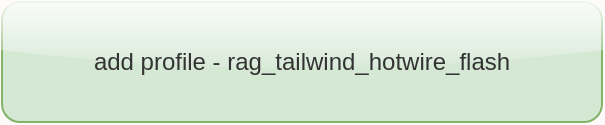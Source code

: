 <mxfile>
  <diagram id="1AB" name="In progress">
    <mxGraphModel dx="0" dy="0" background="#FFFAFA" grid="0" gridSize="10" guides="1" tooltips="1" connect="1" arrows="1" fold="1" page="1" pageScale="1" pageWidth="1169" pageHeight="827" math="0" shadow="0">
      <root>
        <mxCell id="page_root_1AB" parent="1AB"/>
        <mxCell id="node_root_1AB" parent="page_root_1AB"/>
        <mxCell id="1AB-2" value="add profile - rag_tailwind_hotwire_flash" style="whiteSpace=wrap;html=1;rounded=1;glass=1;fillColor=#d5e8d4;strokeColor=#82b366;fontColor=#333333" vertex="1" parent="node_root_1AB">
          <mxGeometry x="10" y="10" width="300" height="60" as="geometry"/>
        </mxCell>
      </root>
    </mxGraphModel>
  </diagram>
  <diagram id="NEC" name="To Do">
    <mxGraphModel dx="0" dy="0" background="#FFFAFA" grid="0" gridSize="10" guides="1" tooltips="1" connect="1" arrows="1" fold="1" page="1" pageScale="1" pageWidth="1169" pageHeight="827" math="0" shadow="0">
      <root>
        <mxCell id="page_root_NEC" parent="NEC"/>
        <mxCell id="node_root_NEC" parent="page_root_NEC"/>
        <mxCell id="NEC-2" value="add google fonts" style="whiteSpace=wrap;html=1;rounded=1;glass=1;fillColor=#dae8fc;strokeColor=#6c8ebf;fontColor=#333333" vertex="1" parent="node_root_NEC">
          <mxGeometry x="10" y="10" width="300" height="60" as="geometry"/>
        </mxCell>
        <mxCell id="NEC-3" value="broken profile - tailwind-hotwire-form - tailwind-hotwire-form-search, tailwind-hotwire-flash, " style="whiteSpace=wrap;html=1;rounded=1;glass=1;fillColor=#dae8fc;strokeColor=#6c8ebf;fontColor=#333333" vertex="1" parent="node_root_NEC">
          <mxGeometry x="330" y="10" width="300" height="60" as="geometry"/>
        </mxCell>
        <mxCell id="NEC-4" value="look at the sample tailwind pages in P7 and turn them into an addon" style="whiteSpace=wrap;html=1;rounded=1;glass=1;fillColor=#dae8fc;strokeColor=#6c8ebf;fontColor=#333333" vertex="1" parent="node_root_NEC">
          <mxGeometry x="650" y="10" width="300" height="60" as="geometry"/>
        </mxCell>
        <mxCell id="NEC-5" value="add auto open flag to profile and command line" style="whiteSpace=wrap;html=1;rounded=1;glass=1;fillColor=#dae8fc;strokeColor=#6c8ebf;fontColor=#333333" vertex="1" parent="node_root_NEC">
          <mxGeometry x="10" y="90" width="300" height="60" as="geometry"/>
        </mxCell>
        <mxCell id="NEC-6" value="add profile - stimulas" style="whiteSpace=wrap;html=1;rounded=1;glass=1;fillColor=#dae8fc;strokeColor=#6c8ebf;fontColor=#333333" vertex="1" parent="node_root_NEC">
          <mxGeometry x="330" y="90" width="300" height="60" as="geometry"/>
        </mxCell>
        <mxCell id="NEC-7" value="add profile - hotwire" style="whiteSpace=wrap;html=1;rounded=1;glass=1;fillColor=#dae8fc;strokeColor=#6c8ebf;fontColor=#333333" vertex="1" parent="node_root_NEC">
          <mxGeometry x="650" y="90" width="300" height="60" as="geometry"/>
        </mxCell>
        <mxCell id="NEC-8" value="add profile - turbo" style="whiteSpace=wrap;html=1;rounded=1;glass=1;fillColor=#dae8fc;strokeColor=#6c8ebf;fontColor=#333333" vertex="1" parent="node_root_NEC">
          <mxGeometry x="10" y="170" width="300" height="60" as="geometry"/>
        </mxCell>
        <mxCell id="NEC-9" value="add profile - vue" style="whiteSpace=wrap;html=1;rounded=1;glass=1;fillColor=#dae8fc;strokeColor=#6c8ebf;fontColor=#333333" vertex="1" parent="node_root_NEC">
          <mxGeometry x="330" y="170" width="300" height="60" as="geometry"/>
        </mxCell>
        <mxCell id="NEC-10" value="add profile - svelte" style="whiteSpace=wrap;html=1;rounded=1;glass=1;fillColor=#dae8fc;strokeColor=#6c8ebf;fontColor=#333333" vertex="1" parent="node_root_NEC">
          <mxGeometry x="650" y="170" width="300" height="60" as="geometry"/>
        </mxCell>
        <mxCell id="NEC-11" value="add profile - react" style="whiteSpace=wrap;html=1;rounded=1;glass=1;fillColor=#dae8fc;strokeColor=#6c8ebf;fontColor=#333333" vertex="1" parent="node_root_NEC">
          <mxGeometry x="10" y="250" width="300" height="60" as="geometry"/>
        </mxCell>
        <mxCell id="NEC-12" value="add profile - vite" style="whiteSpace=wrap;html=1;rounded=1;glass=1;fillColor=#dae8fc;strokeColor=#6c8ebf;fontColor=#333333" vertex="1" parent="node_root_NEC">
          <mxGeometry x="330" y="250" width="300" height="60" as="geometry"/>
        </mxCell>
        <mxCell id="NEC-13" value="add profile - docker" style="whiteSpace=wrap;html=1;rounded=1;glass=1;fillColor=#dae8fc;strokeColor=#6c8ebf;fontColor=#333333" vertex="1" parent="node_root_NEC">
          <mxGeometry x="650" y="250" width="300" height="60" as="geometry"/>
        </mxCell>
        <mxCell id="NEC-14" value="add encryption" style="whiteSpace=wrap;html=1;rounded=1;glass=1;fillColor=#dae8fc;strokeColor=#6c8ebf;fontColor=#333333" vertex="1" parent="node_root_NEC">
          <mxGeometry x="10" y="330" width="300" height="60" as="geometry"/>
        </mxCell>
        <mxCell id="NEC-15" value="cli help support for diff" style="whiteSpace=wrap;html=1;rounded=1;glass=1;fillColor=#dae8fc;strokeColor=#6c8ebf;fontColor=#333333" vertex="1" parent="node_root_NEC">
          <mxGeometry x="330" y="330" width="300" height="60" as="geometry"/>
        </mxCell>
        <mxCell id="NEC-16" value="cli support for rails new (rag new should work like rails new) - buggy, need to work through" style="whiteSpace=wrap;html=1;rounded=1;glass=1;fillColor=#dae8fc;strokeColor=#6c8ebf;fontColor=#333333" vertex="1" parent="node_root_NEC">
          <mxGeometry x="650" y="330" width="300" height="60" as="geometry"/>
        </mxCell>
        <mxCell id="NEC-17" value="need an option for deleting target project path" style="whiteSpace=wrap;html=1;rounded=1;glass=1;fillColor=#dae8fc;strokeColor=#6c8ebf;fontColor=#333333" vertex="1" parent="node_root_NEC">
          <mxGeometry x="10" y="410" width="300" height="60" as="geometry"/>
        </mxCell>
      </root>
    </mxGraphModel>
  </diagram>
  <diagram id="5mz" name="Done">
    <mxGraphModel dx="0" dy="0" background="#FFFAFA" grid="0" gridSize="10" guides="1" tooltips="1" connect="1" arrows="1" fold="1" page="1" pageScale="1" pageWidth="1169" pageHeight="827" math="0" shadow="0">
      <root>
        <mxCell id="page_root_5mz" parent="5mz"/>
        <mxCell id="node_root_5mz" parent="page_root_5mz"/>
        <mxCell id="5mz-2" value="add addon - acts_as_list" style="whiteSpace=wrap;html=1;rounded=1;glass=1;fillColor=#f8cecc;strokeColor=#b85450;fontColor=#333333" vertex="1" parent="node_root_5mz">
          <mxGeometry x="10" y="10" width="300" height="60" as="geometry"/>
        </mxCell>
        <mxCell id="5mz-3" value="add addon - administrate" style="whiteSpace=wrap;html=1;rounded=1;glass=1;fillColor=#f8cecc;strokeColor=#b85450;fontColor=#333333" vertex="1" parent="node_root_5mz">
          <mxGeometry x="330" y="10" width="300" height="60" as="geometry"/>
        </mxCell>
        <mxCell id="5mz-4" value="add addon - annotate" style="whiteSpace=wrap;html=1;rounded=1;glass=1;fillColor=#f8cecc;strokeColor=#b85450;fontColor=#333333" vertex="1" parent="node_root_5mz">
          <mxGeometry x="650" y="10" width="300" height="60" as="geometry"/>
        </mxCell>
        <mxCell id="5mz-5" value="add addon - bcrypt" style="whiteSpace=wrap;html=1;rounded=1;glass=1;fillColor=#f8cecc;strokeColor=#b85450;fontColor=#333333" vertex="1" parent="node_root_5mz">
          <mxGeometry x="10" y="90" width="300" height="60" as="geometry"/>
        </mxCell>
        <mxCell id="5mz-6" value="add addon - browser" style="whiteSpace=wrap;html=1;rounded=1;glass=1;fillColor=#f8cecc;strokeColor=#b85450;fontColor=#333333" vertex="1" parent="node_root_5mz">
          <mxGeometry x="330" y="90" width="300" height="60" as="geometry"/>
        </mxCell>
        <mxCell id="5mz-7" value="add addon - chartkick" style="whiteSpace=wrap;html=1;rounded=1;glass=1;fillColor=#f8cecc;strokeColor=#b85450;fontColor=#333333" vertex="1" parent="node_root_5mz">
          <mxGeometry x="650" y="90" width="300" height="60" as="geometry"/>
        </mxCell>
        <mxCell id="5mz-8" value="add addon - dotenv" style="whiteSpace=wrap;html=1;rounded=1;glass=1;fillColor=#f8cecc;strokeColor=#b85450;fontColor=#333333" vertex="1" parent="node_root_5mz">
          <mxGeometry x="10" y="170" width="300" height="60" as="geometry"/>
        </mxCell>
        <mxCell id="5mz-9" value="add addon - faker" style="whiteSpace=wrap;html=1;rounded=1;glass=1;fillColor=#f8cecc;strokeColor=#b85450;fontColor=#333333" vertex="1" parent="node_root_5mz">
          <mxGeometry x="330" y="170" width="300" height="60" as="geometry"/>
        </mxCell>
        <mxCell id="5mz-10" value="add addon - groupdate" style="whiteSpace=wrap;html=1;rounded=1;glass=1;fillColor=#f8cecc;strokeColor=#b85450;fontColor=#333333" vertex="1" parent="node_root_5mz">
          <mxGeometry x="650" y="170" width="300" height="60" as="geometry"/>
        </mxCell>
        <mxCell id="5mz-11" value="add addon - hexapdf" style="whiteSpace=wrap;html=1;rounded=1;glass=1;fillColor=#f8cecc;strokeColor=#b85450;fontColor=#333333" vertex="1" parent="node_root_5mz">
          <mxGeometry x="10" y="250" width="300" height="60" as="geometry"/>
        </mxCell>
        <mxCell id="5mz-12" value="add addon - httparty" style="whiteSpace=wrap;html=1;rounded=1;glass=1;fillColor=#f8cecc;strokeColor=#b85450;fontColor=#333333" vertex="1" parent="node_root_5mz">
          <mxGeometry x="330" y="250" width="300" height="60" as="geometry"/>
        </mxCell>
        <mxCell id="5mz-13" value="add addon - honeybadger" style="whiteSpace=wrap;html=1;rounded=1;glass=1;fillColor=#f8cecc;strokeColor=#b85450;fontColor=#333333" vertex="1" parent="node_root_5mz">
          <mxGeometry x="650" y="250" width="300" height="60" as="geometry"/>
        </mxCell>
        <mxCell id="5mz-14" value="add addon - lograge" style="whiteSpace=wrap;html=1;rounded=1;glass=1;fillColor=#f8cecc;strokeColor=#b85450;fontColor=#333333" vertex="1" parent="node_root_5mz">
          <mxGeometry x="10" y="330" width="300" height="60" as="geometry"/>
        </mxCell>
        <mxCell id="5mz-15" value="add addon - mini_magick" style="whiteSpace=wrap;html=1;rounded=1;glass=1;fillColor=#f8cecc;strokeColor=#b85450;fontColor=#333333" vertex="1" parent="node_root_5mz">
          <mxGeometry x="330" y="330" width="300" height="60" as="geometry"/>
        </mxCell>
        <mxCell id="5mz-16" value="add addon - motor_magick" style="whiteSpace=wrap;html=1;rounded=1;glass=1;fillColor=#f8cecc;strokeColor=#b85450;fontColor=#333333" vertex="1" parent="node_root_5mz">
          <mxGeometry x="650" y="330" width="300" height="60" as="geometry"/>
        </mxCell>
        <mxCell id="5mz-17" value="add addon - public_suffix" style="whiteSpace=wrap;html=1;rounded=1;glass=1;fillColor=#f8cecc;strokeColor=#b85450;fontColor=#333333" vertex="1" parent="node_root_5mz">
          <mxGeometry x="10" y="410" width="300" height="60" as="geometry"/>
        </mxCell>
        <mxCell id="5mz-18" value="add addon - phony_rails" style="whiteSpace=wrap;html=1;rounded=1;glass=1;fillColor=#f8cecc;strokeColor=#b85450;fontColor=#333333" vertex="1" parent="node_root_5mz">
          <mxGeometry x="330" y="410" width="300" height="60" as="geometry"/>
        </mxCell>
        <mxCell id="5mz-19" value="add addon - rails_html_sanitizer" style="whiteSpace=wrap;html=1;rounded=1;glass=1;fillColor=#f8cecc;strokeColor=#b85450;fontColor=#333333" vertex="1" parent="node_root_5mz">
          <mxGeometry x="650" y="410" width="300" height="60" as="geometry"/>
        </mxCell>
        <mxCell id="5mz-20" value="add addon - redcarpet" style="whiteSpace=wrap;html=1;rounded=1;glass=1;fillColor=#f8cecc;strokeColor=#b85450;fontColor=#333333" vertex="1" parent="node_root_5mz">
          <mxGeometry x="10" y="490" width="300" height="60" as="geometry"/>
        </mxCell>
        <mxCell id="5mz-21" value="add addon - groupdate" style="whiteSpace=wrap;html=1;rounded=1;glass=1;fillColor=#f8cecc;strokeColor=#b85450;fontColor=#333333" vertex="1" parent="node_root_5mz">
          <mxGeometry x="330" y="490" width="300" height="60" as="geometry"/>
        </mxCell>
        <mxCell id="5mz-22" value="add addon - rubocop" style="whiteSpace=wrap;html=1;rounded=1;glass=1;fillColor=#f8cecc;strokeColor=#b85450;fontColor=#333333" vertex="1" parent="node_root_5mz">
          <mxGeometry x="650" y="490" width="300" height="60" as="geometry"/>
        </mxCell>
        <mxCell id="5mz-23" value="add addon - twilio_ruby" style="whiteSpace=wrap;html=1;rounded=1;glass=1;fillColor=#f8cecc;strokeColor=#b85450;fontColor=#333333" vertex="1" parent="node_root_5mz">
          <mxGeometry x="10" y="570" width="300" height="60" as="geometry"/>
        </mxCell>
        <mxCell id="5mz-24" value="add profile - tailwind-emulating-bootstrap" style="whiteSpace=wrap;html=1;rounded=1;glass=1;fillColor=#f8cecc;strokeColor=#b85450;fontColor=#333333" vertex="1" parent="node_root_5mz">
          <mxGeometry x="330" y="570" width="300" height="60" as="geometry"/>
        </mxCell>
        <mxCell id="5mz-25" value="add profile - tailwind-hotwire-form-search" style="whiteSpace=wrap;html=1;rounded=1;glass=1;fillColor=#f8cecc;strokeColor=#b85450;fontColor=#333333" vertex="1" parent="node_root_5mz">
          <mxGeometry x="650" y="570" width="300" height="60" as="geometry"/>
        </mxCell>
        <mxCell id="5mz-26" value="add profile - tailwind-hotwire-form" style="whiteSpace=wrap;html=1;rounded=1;glass=1;fillColor=#f8cecc;strokeColor=#b85450;fontColor=#333333" vertex="1" parent="node_root_5mz">
          <mxGeometry x="10" y="650" width="300" height="60" as="geometry"/>
        </mxCell>
        <mxCell id="5mz-27" value="add profile - tailwind-hotwire" style="whiteSpace=wrap;html=1;rounded=1;glass=1;fillColor=#f8cecc;strokeColor=#b85450;fontColor=#333333" vertex="1" parent="node_root_5mz">
          <mxGeometry x="330" y="650" width="300" height="60" as="geometry"/>
        </mxCell>
        <mxCell id="5mz-28" value="add profile - import-map" style="whiteSpace=wrap;html=1;rounded=1;glass=1;fillColor=#f8cecc;strokeColor=#b85450;fontColor=#333333" vertex="1" parent="node_root_5mz">
          <mxGeometry x="650" y="650" width="300" height="60" as="geometry"/>
        </mxCell>
        <mxCell id="5mz-29" value="profile - fix the bootstrap profile" style="whiteSpace=wrap;html=1;rounded=1;glass=1;fillColor=#f8cecc;strokeColor=#b85450;fontColor=#333333" vertex="1" parent="node_root_5mz">
          <mxGeometry x="10" y="730" width="300" height="60" as="geometry"/>
        </mxCell>
        <mxCell id="5mz-30" value="cli support for profile" style="whiteSpace=wrap;html=1;rounded=1;glass=1;fillColor=#f8cecc;strokeColor=#b85450;fontColor=#333333" vertex="1" parent="node_root_5mz">
          <mxGeometry x="330" y="730" width="300" height="60" as="geometry"/>
        </mxCell>
        <mxCell id="5mz-31" value="separate CLI methods into include modules" style="whiteSpace=wrap;html=1;rounded=1;glass=1;fillColor=#f8cecc;strokeColor=#b85450;fontColor=#333333" vertex="1" parent="node_root_5mz">
          <mxGeometry x="650" y="730" width="300" height="60" as="geometry"/>
        </mxCell>
        <mxCell id="5mz-32" value="cli support for diff" style="whiteSpace=wrap;html=1;rounded=1;glass=1;fillColor=#f8cecc;strokeColor=#b85450;fontColor=#333333" vertex="1" parent="node_root_5mz">
          <mxGeometry x="10" y="810" width="300" height="60" as="geometry"/>
        </mxCell>
        <mxCell id="5mz-33" value="add diff tool - open in editor" style="whiteSpace=wrap;html=1;rounded=1;glass=1;fillColor=#f8cecc;strokeColor=#b85450;fontColor=#333333" vertex="1" parent="node_root_5mz">
          <mxGeometry x="330" y="810" width="300" height="60" as="geometry"/>
        </mxCell>
        <mxCell id="5mz-34" value="add diff tool supporting lhs only, rhs only, same and different" style="whiteSpace=wrap;html=1;rounded=1;glass=1;fillColor=#f8cecc;strokeColor=#b85450;fontColor=#333333" vertex="1" parent="node_root_5mz">
          <mxGeometry x="650" y="810" width="300" height="60" as="geometry"/>
        </mxCell>
        <mxCell id="5mz-35" value="add project plan to do list" style="whiteSpace=wrap;html=1;rounded=1;glass=1;fillColor=#f8cecc;strokeColor=#b85450;fontColor=#333333" vertex="1" parent="node_root_5mz">
          <mxGeometry x="10" y="890" width="300" height="60" as="geometry"/>
        </mxCell>
      </root>
    </mxGraphModel>
  </diagram>
</mxfile>